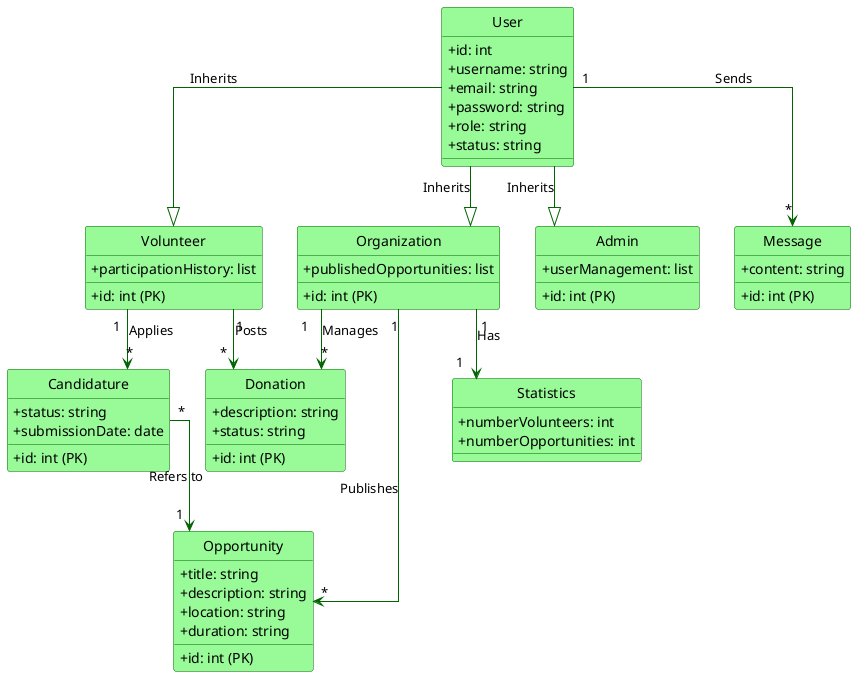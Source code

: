 @startuml ERD
hide circle
skinparam classAttributeIconSize 0
skinparam Linetype ortho
skinparam class {
    BackgroundColor PaleGreen
    BorderColor DarkGreen
    ArrowColor DarkGreen
}
entity "User" {
    +id: int
    +username: string
    +email: string
    +password: string
    +role: string
    +status: string
}

entity "Volunteer" {
    +id: int (PK)
    +participationHistory: list
}

entity "Organization" {
    +id: int (PK)
    +publishedOpportunities: list
}

entity "Admin" {
    +id: int (PK)
    +userManagement: list
}

entity "Opportunity" {
    +id: int (PK)
    +title: string
    +description: string
    +location: string
    +duration: string
}

entity "Candidature" {
    +id: int (PK)
    +status: string
    +submissionDate: date
}

entity "Statistics" {
    +numberVolunteers: int
    +numberOpportunities: int
}

entity "Message" {
    +id: int (PK)
    +content: string
}

entity "Donation" {
    +id: int (PK)
    +description: string
    +status: string
}

User --|> Volunteer : Inherits
User --|> Organization : Inherits
User --|> Admin : Inherits

User "1" --> "*" Message : Sends
Volunteer "1" --> "*" Donation : Posts
Volunteer "1" --> "*" Candidature : Applies
Organization "1" --> "*" Opportunity : Publishes
Organization "1" --> "1" Statistics : Has
Organization "1" --> "*" Donation : Manages
Candidature "*" --> "1" Opportunity : Refers to
@enduml
